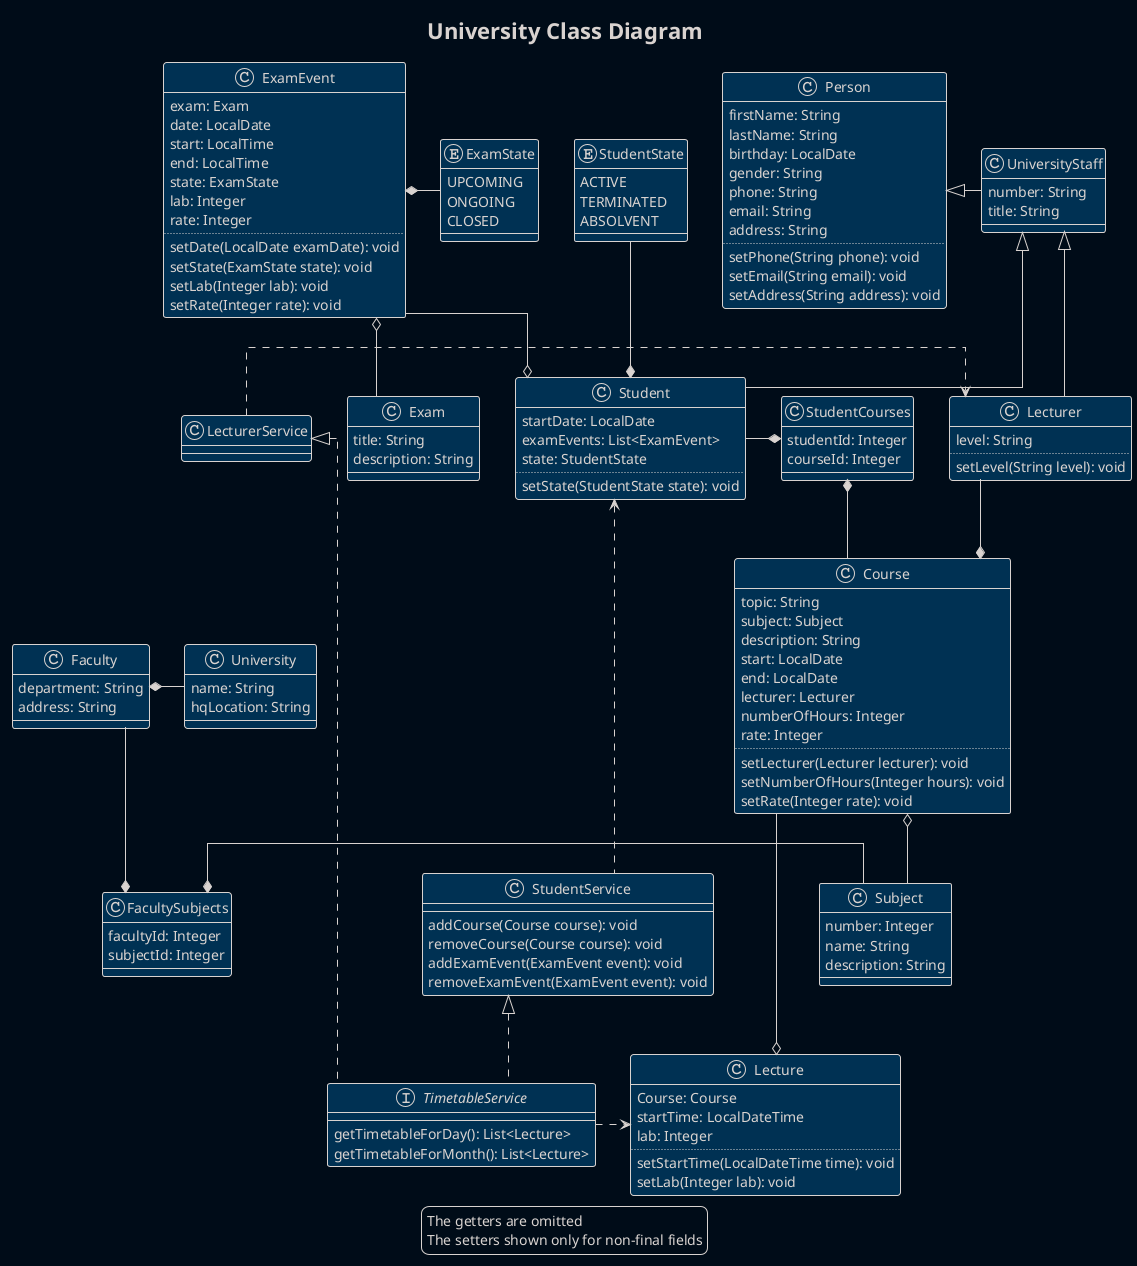 @startuml
'!theme plain
!theme blueprint
skinparam BackgroundColor #000c18
'skinparam ClassBackgroundColor #000c18
skinparam linetype ortho

title University Class Diagram
class Person {
    firstName: String
    lastName: String
    birthday: LocalDate
    gender: String
    phone: String
    email: String
    address: String
    ..
    setPhone(String phone): void
    setEmail(String email): void
    setAddress(String address): void
}
class Student {
    startDate: LocalDate
    examEvents: List<ExamEvent>
    state: StudentState
    ..
    setState(StudentState state): void
}
enum StudentState {
    ACTIVE
    TERMINATED
    ABSOLVENT
}
class UniversityStaff {
    number: String
    title: String
}
class Subject {
    number: Integer
    name: String
    description: String
}

class Course {
    topic: String
    subject: Subject
    description: String
    start: LocalDate
    end: LocalDate
    lecturer: Lecturer
    numberOfHours: Integer
    rate: Integer
    ..
    setLecturer(Lecturer lecturer): void
    setNumberOfHours(Integer hours): void
    setRate(Integer rate): void
}
class Lecturer {
    level: String
    ..
    setLevel(String level): void
}
class Exam {
    title: String
    description: String
}
class ExamEvent {
    exam: Exam
    date: LocalDate
    start: LocalTime
    end: LocalTime
    state: ExamState
    lab: Integer
    rate: Integer
    ..
    setDate(LocalDate examDate): void
    setState(ExamState state): void
    setLab(Integer lab): void
    setRate(Integer rate): void
}
enum ExamState {
    UPCOMING
    ONGOING
    CLOSED
}
class Faculty {
    department: String
    address: String
}
class University {
    name: String
    hqLocation: String
}
class Lecture {
    Course: Course
    startTime: LocalDateTime
    lab: Integer
    ..
    setStartTime(LocalDateTime time): void
    setLab(Integer lab): void
}
class StudentCourses {
    studentId: Integer
    courseId: Integer
}
class FacultySubjects {
    facultyId: Integer
    subjectId: Integer
}
interface TimetableService {
    getTimetableForDay(): List<Lecture>
    getTimetableForMonth(): List<Lecture>
}
class StudentService {
    addCourse(Course course): void
    removeCourse(Course course): void
    addExamEvent(ExamEvent event): void
    removeExamEvent(ExamEvent event): void
}
class LecturerService

Person <|-right- UniversityStaff
UniversityStaff <|-- Student
UniversityStaff <|-- Lecturer
Student *-up- StudentState
StudentCourses *- Student
StudentCourses *- Course
Course *-up- Lecturer
Student o-up- ExamEvent
ExamEvent o-- Exam
ExamEvent *-right- ExamState
Course o-- Subject
Faculty --* FacultySubjects
Subject -left-* FacultySubjects
University -left* Faculty
Student <... StudentService
StudentService <|.. TimetableService
LecturerService <|.. TimetableService
LecturerService .> Lecturer
TimetableService .right.> Lecture
Course --o Lecture


legend
    The getters are omitted
    The setters shown only for non-final fields
endlegend

@enduml